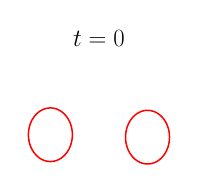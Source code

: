 \begin{tikzpicture}[scale=0.36]

\begin{axis}[
  xmin = -6,
  xmax = 2,
  ymin = -2,
  ymax = 2,
  axis equal = true,
  hide axis,
  title = {\Huge$t=0$}
  ]

\addplot [mark=none,red,line width=1.5] table{
-4.0e+00 1.204e+00
-4.089e+00 1.199e+00
-4.177e+00 1.183e+00
-4.263e+00 1.157e+00
-4.346e+00 1.12e+00
-4.427e+00 1.074e+00
-4.503e+00 1.018e+00
-4.574e+00 9.537e-01
-4.64e+00 8.809e-01
-4.7e+00 8.006e-01
-4.753e+00 7.136e-01
-4.799e+00 6.206e-01
-4.837e+00 5.226e-01
-4.867e+00 4.206e-01
-4.888e+00 3.155e-01
-4.901e+00 2.083e-01
-4.905e+00 1.0e-01
-4.901e+00 -8.249e-03
-4.888e+00 -1.155e-01
-4.867e+00 -2.206e-01
-4.837e+00 -3.226e-01
-4.799e+00 -4.206e-01
-4.753e+00 -5.136e-01
-4.7e+00 -6.006e-01
-4.64e+00 -6.809e-01
-4.574e+00 -7.537e-01
-4.503e+00 -8.183e-01
-4.427e+00 -8.74e-01
-4.346e+00 -9.203e-01
-4.263e+00 -9.568e-01
-4.177e+00 -9.832e-01
-4.089e+00 -9.991e-01
-4.0e+00 -1.004e+00
-3.911e+00 -9.991e-01
-3.823e+00 -9.832e-01
-3.737e+00 -9.568e-01
-3.654e+00 -9.203e-01
-3.573e+00 -8.74e-01
-3.497e+00 -8.183e-01
-3.426e+00 -7.537e-01
-3.36e+00 -6.809e-01
-3.3e+00 -6.006e-01
-3.247e+00 -5.136e-01
-3.201e+00 -4.206e-01
-3.163e+00 -3.226e-01
-3.134e+00 -2.206e-01
-3.112e+00 -1.155e-01
-3.099e+00 -8.249e-03
-3.095e+00 1.0e-01
-3.099e+00 2.083e-01
-3.112e+00 3.155e-01
-3.134e+00 4.206e-01
-3.163e+00 5.226e-01
-3.201e+00 6.206e-01
-3.247e+00 7.136e-01
-3.3e+00 8.006e-01
-3.36e+00 8.809e-01
-3.426e+00 9.537e-01
-3.497e+00 1.018e+00
-3.573e+00 1.074e+00
-3.654e+00 1.12e+00
-3.737e+00 1.157e+00
-3.823e+00 1.183e+00
-3.911e+00 1.199e+00
-4.0e+00 1.204e+00
};

\addplot [mark=none,red,line width=1.5] table{
6.762e-17 1.104e+00
-8.875e-02 1.099e+00
-1.766e-01 1.083e+00
-2.628e-01 1.057e+00
-3.465e-01 1.02e+00
-4.268e-01 9.74e-01
-5.031e-01 9.183e-01
-5.744e-01 8.537e-01
-6.403e-01 7.809e-01
-6.999e-01 7.006e-01
-7.529e-01 6.136e-01
-7.986e-01 5.206e-01
-8.366e-01 4.226e-01
-8.665e-01 3.206e-01
-8.881e-01 2.155e-01
-9.011e-01 1.083e-01
-9.055e-01 1.231e-16
-9.011e-01 -1.083e-01
-8.881e-01 -2.155e-01
-8.665e-01 -3.206e-01
-8.366e-01 -4.226e-01
-7.986e-01 -5.206e-01
-7.529e-01 -6.136e-01
-6.999e-01 -7.006e-01
-6.403e-01 -7.809e-01
-5.744e-01 -8.537e-01
-5.031e-01 -9.183e-01
-4.268e-01 -9.74e-01
-3.465e-01 -1.02e+00
-2.628e-01 -1.057e+00
-1.766e-01 -1.083e+00
-8.875e-02 -1.099e+00
-1.785e-16 -1.104e+00
8.875e-02 -1.099e+00
1.766e-01 -1.083e+00
2.628e-01 -1.057e+00
3.465e-01 -1.02e+00
4.268e-01 -9.74e-01
5.031e-01 -9.183e-01
5.744e-01 -8.537e-01
6.403e-01 -7.809e-01
6.999e-01 -7.006e-01
7.529e-01 -6.136e-01
7.986e-01 -5.206e-01
8.366e-01 -4.226e-01
8.665e-01 -3.206e-01
8.881e-01 -2.155e-01
9.011e-01 -1.083e-01
9.055e-01 -2.583e-16
9.011e-01 1.083e-01
8.881e-01 2.155e-01
8.665e-01 3.206e-01
8.366e-01 4.226e-01
7.986e-01 5.206e-01
7.529e-01 6.136e-01
6.999e-01 7.006e-01
6.403e-01 7.809e-01
5.744e-01 8.537e-01
5.031e-01 9.183e-01
4.268e-01 9.74e-01
3.465e-01 1.02e+00
2.628e-01 1.057e+00
1.766e-01 1.083e+00
8.875e-02 1.099e+00
6.762e-17 1.104e+00
};

\end{axis}
\end{tikzpicture}

